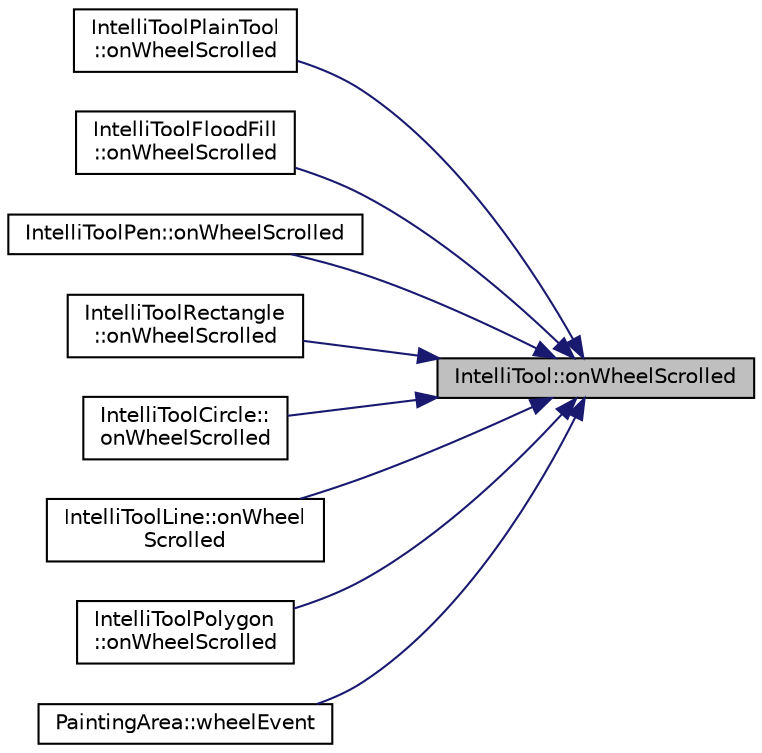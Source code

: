 digraph "IntelliTool::onWheelScrolled"
{
 // LATEX_PDF_SIZE
  edge [fontname="Helvetica",fontsize="10",labelfontname="Helvetica",labelfontsize="10"];
  node [fontname="Helvetica",fontsize="10",shape=record];
  rankdir="RL";
  Node1 [label="IntelliTool::onWheelScrolled",height=0.2,width=0.4,color="black", fillcolor="grey75", style="filled", fontcolor="black",tooltip="A function managing the scroll event. A positive value means scrolling outwards. Call this in child c..."];
  Node1 -> Node2 [dir="back",color="midnightblue",fontsize="10",style="solid",fontname="Helvetica"];
  Node2 [label="IntelliToolPlainTool\l::onWheelScrolled",height=0.2,width=0.4,color="black", fillcolor="white", style="filled",URL="$class_intelli_tool_plain_tool.html#adc004ea421e2cc0ac39cc7a6b6d43d0d",tooltip="A function managing the scroll event."];
  Node1 -> Node3 [dir="back",color="midnightblue",fontsize="10",style="solid",fontname="Helvetica"];
  Node3 [label="IntelliToolFloodFill\l::onWheelScrolled",height=0.2,width=0.4,color="black", fillcolor="white", style="filled",URL="$class_intelli_tool_flood_fill.html#ad58cc7c065123beb6b0270f99e99b991",tooltip="A function managing the scroll event."];
  Node1 -> Node4 [dir="back",color="midnightblue",fontsize="10",style="solid",fontname="Helvetica"];
  Node4 [label="IntelliToolPen::onWheelScrolled",height=0.2,width=0.4,color="black", fillcolor="white", style="filled",URL="$class_intelli_tool_pen.html#afe3626ddff440ab125f4a2465c45427a",tooltip="A function managing the scroll event. Changing penWidth relativ to value."];
  Node1 -> Node5 [dir="back",color="midnightblue",fontsize="10",style="solid",fontname="Helvetica"];
  Node5 [label="IntelliToolRectangle\l::onWheelScrolled",height=0.2,width=0.4,color="black", fillcolor="white", style="filled",URL="$class_intelli_tool_rectangle.html#a445c53a56e859f970e59f5036e221e0c",tooltip="A function managing the scroll event.Changing edgeWidth relativ to value."];
  Node1 -> Node6 [dir="back",color="midnightblue",fontsize="10",style="solid",fontname="Helvetica"];
  Node6 [label="IntelliToolCircle::\lonWheelScrolled",height=0.2,width=0.4,color="black", fillcolor="white", style="filled",URL="$class_intelli_tool_circle.html#ae2d9b0fb6695c184c4cb507a5fb75506",tooltip="A function managing the scroll event. Changing the edge Width relative to value."];
  Node1 -> Node7 [dir="back",color="midnightblue",fontsize="10",style="solid",fontname="Helvetica"];
  Node7 [label="IntelliToolLine::onWheel\lScrolled",height=0.2,width=0.4,color="black", fillcolor="white", style="filled",URL="$class_intelli_tool_line.html#aaf1d686e1ec43f41b5186ccfd806b125",tooltip="A function managing the scroll event. Changing the lineWidth relative to value."];
  Node1 -> Node8 [dir="back",color="midnightblue",fontsize="10",style="solid",fontname="Helvetica"];
  Node8 [label="IntelliToolPolygon\l::onWheelScrolled",height=0.2,width=0.4,color="black", fillcolor="white", style="filled",URL="$class_intelli_tool_polygon.html#a713103300c9f023d64d9eec5ac05dd17",tooltip="A function managing the scroll event. CHanging the lineWidth relative to value."];
  Node1 -> Node9 [dir="back",color="midnightblue",fontsize="10",style="solid",fontname="Helvetica"];
  Node9 [label="PaintingArea::wheelEvent",height=0.2,width=0.4,color="black", fillcolor="white", style="filled",URL="$class_painting_area.html#a632848d99f44d33d7da2618fbc6775a4",tooltip=" "];
}
